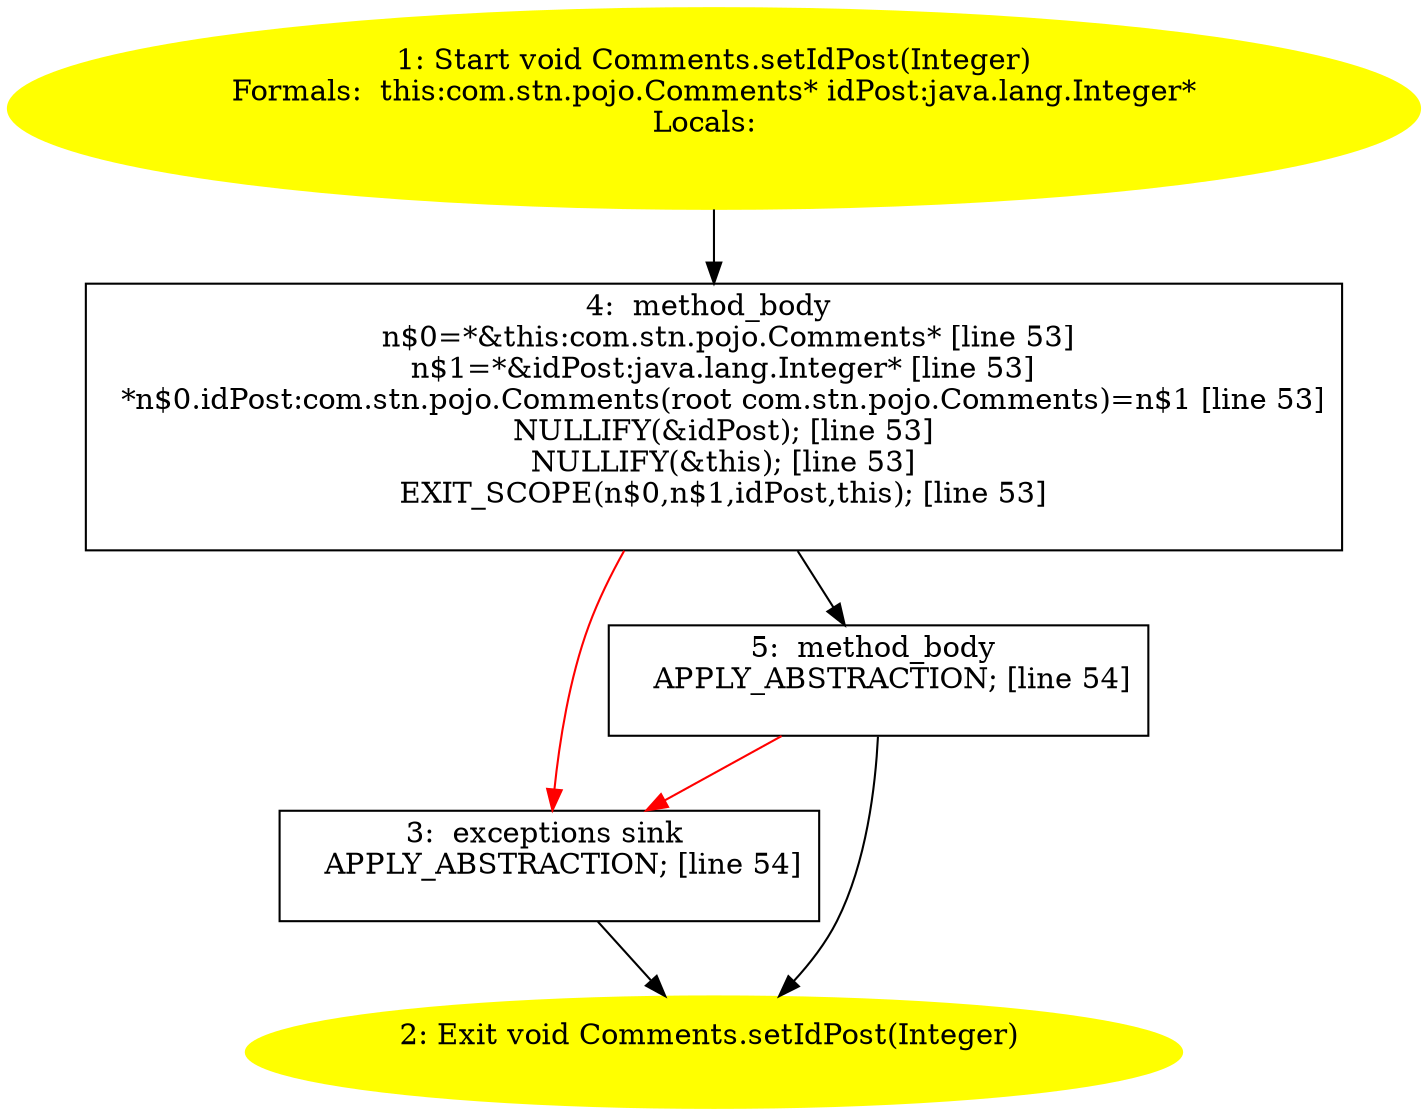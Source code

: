 /* @generated */
digraph cfg {
"com.stn.pojo.Comments.setIdPost(java.lang.Integer):void.c672f03651a2f7dae0355d9c0a730709_1" [label="1: Start void Comments.setIdPost(Integer)\nFormals:  this:com.stn.pojo.Comments* idPost:java.lang.Integer*\nLocals:  \n  " color=yellow style=filled]
	

	 "com.stn.pojo.Comments.setIdPost(java.lang.Integer):void.c672f03651a2f7dae0355d9c0a730709_1" -> "com.stn.pojo.Comments.setIdPost(java.lang.Integer):void.c672f03651a2f7dae0355d9c0a730709_4" ;
"com.stn.pojo.Comments.setIdPost(java.lang.Integer):void.c672f03651a2f7dae0355d9c0a730709_2" [label="2: Exit void Comments.setIdPost(Integer) \n  " color=yellow style=filled]
	

"com.stn.pojo.Comments.setIdPost(java.lang.Integer):void.c672f03651a2f7dae0355d9c0a730709_3" [label="3:  exceptions sink \n   APPLY_ABSTRACTION; [line 54]\n " shape="box"]
	

	 "com.stn.pojo.Comments.setIdPost(java.lang.Integer):void.c672f03651a2f7dae0355d9c0a730709_3" -> "com.stn.pojo.Comments.setIdPost(java.lang.Integer):void.c672f03651a2f7dae0355d9c0a730709_2" ;
"com.stn.pojo.Comments.setIdPost(java.lang.Integer):void.c672f03651a2f7dae0355d9c0a730709_4" [label="4:  method_body \n   n$0=*&this:com.stn.pojo.Comments* [line 53]\n  n$1=*&idPost:java.lang.Integer* [line 53]\n  *n$0.idPost:com.stn.pojo.Comments(root com.stn.pojo.Comments)=n$1 [line 53]\n  NULLIFY(&idPost); [line 53]\n  NULLIFY(&this); [line 53]\n  EXIT_SCOPE(n$0,n$1,idPost,this); [line 53]\n " shape="box"]
	

	 "com.stn.pojo.Comments.setIdPost(java.lang.Integer):void.c672f03651a2f7dae0355d9c0a730709_4" -> "com.stn.pojo.Comments.setIdPost(java.lang.Integer):void.c672f03651a2f7dae0355d9c0a730709_5" ;
	 "com.stn.pojo.Comments.setIdPost(java.lang.Integer):void.c672f03651a2f7dae0355d9c0a730709_4" -> "com.stn.pojo.Comments.setIdPost(java.lang.Integer):void.c672f03651a2f7dae0355d9c0a730709_3" [color="red" ];
"com.stn.pojo.Comments.setIdPost(java.lang.Integer):void.c672f03651a2f7dae0355d9c0a730709_5" [label="5:  method_body \n   APPLY_ABSTRACTION; [line 54]\n " shape="box"]
	

	 "com.stn.pojo.Comments.setIdPost(java.lang.Integer):void.c672f03651a2f7dae0355d9c0a730709_5" -> "com.stn.pojo.Comments.setIdPost(java.lang.Integer):void.c672f03651a2f7dae0355d9c0a730709_2" ;
	 "com.stn.pojo.Comments.setIdPost(java.lang.Integer):void.c672f03651a2f7dae0355d9c0a730709_5" -> "com.stn.pojo.Comments.setIdPost(java.lang.Integer):void.c672f03651a2f7dae0355d9c0a730709_3" [color="red" ];
}
